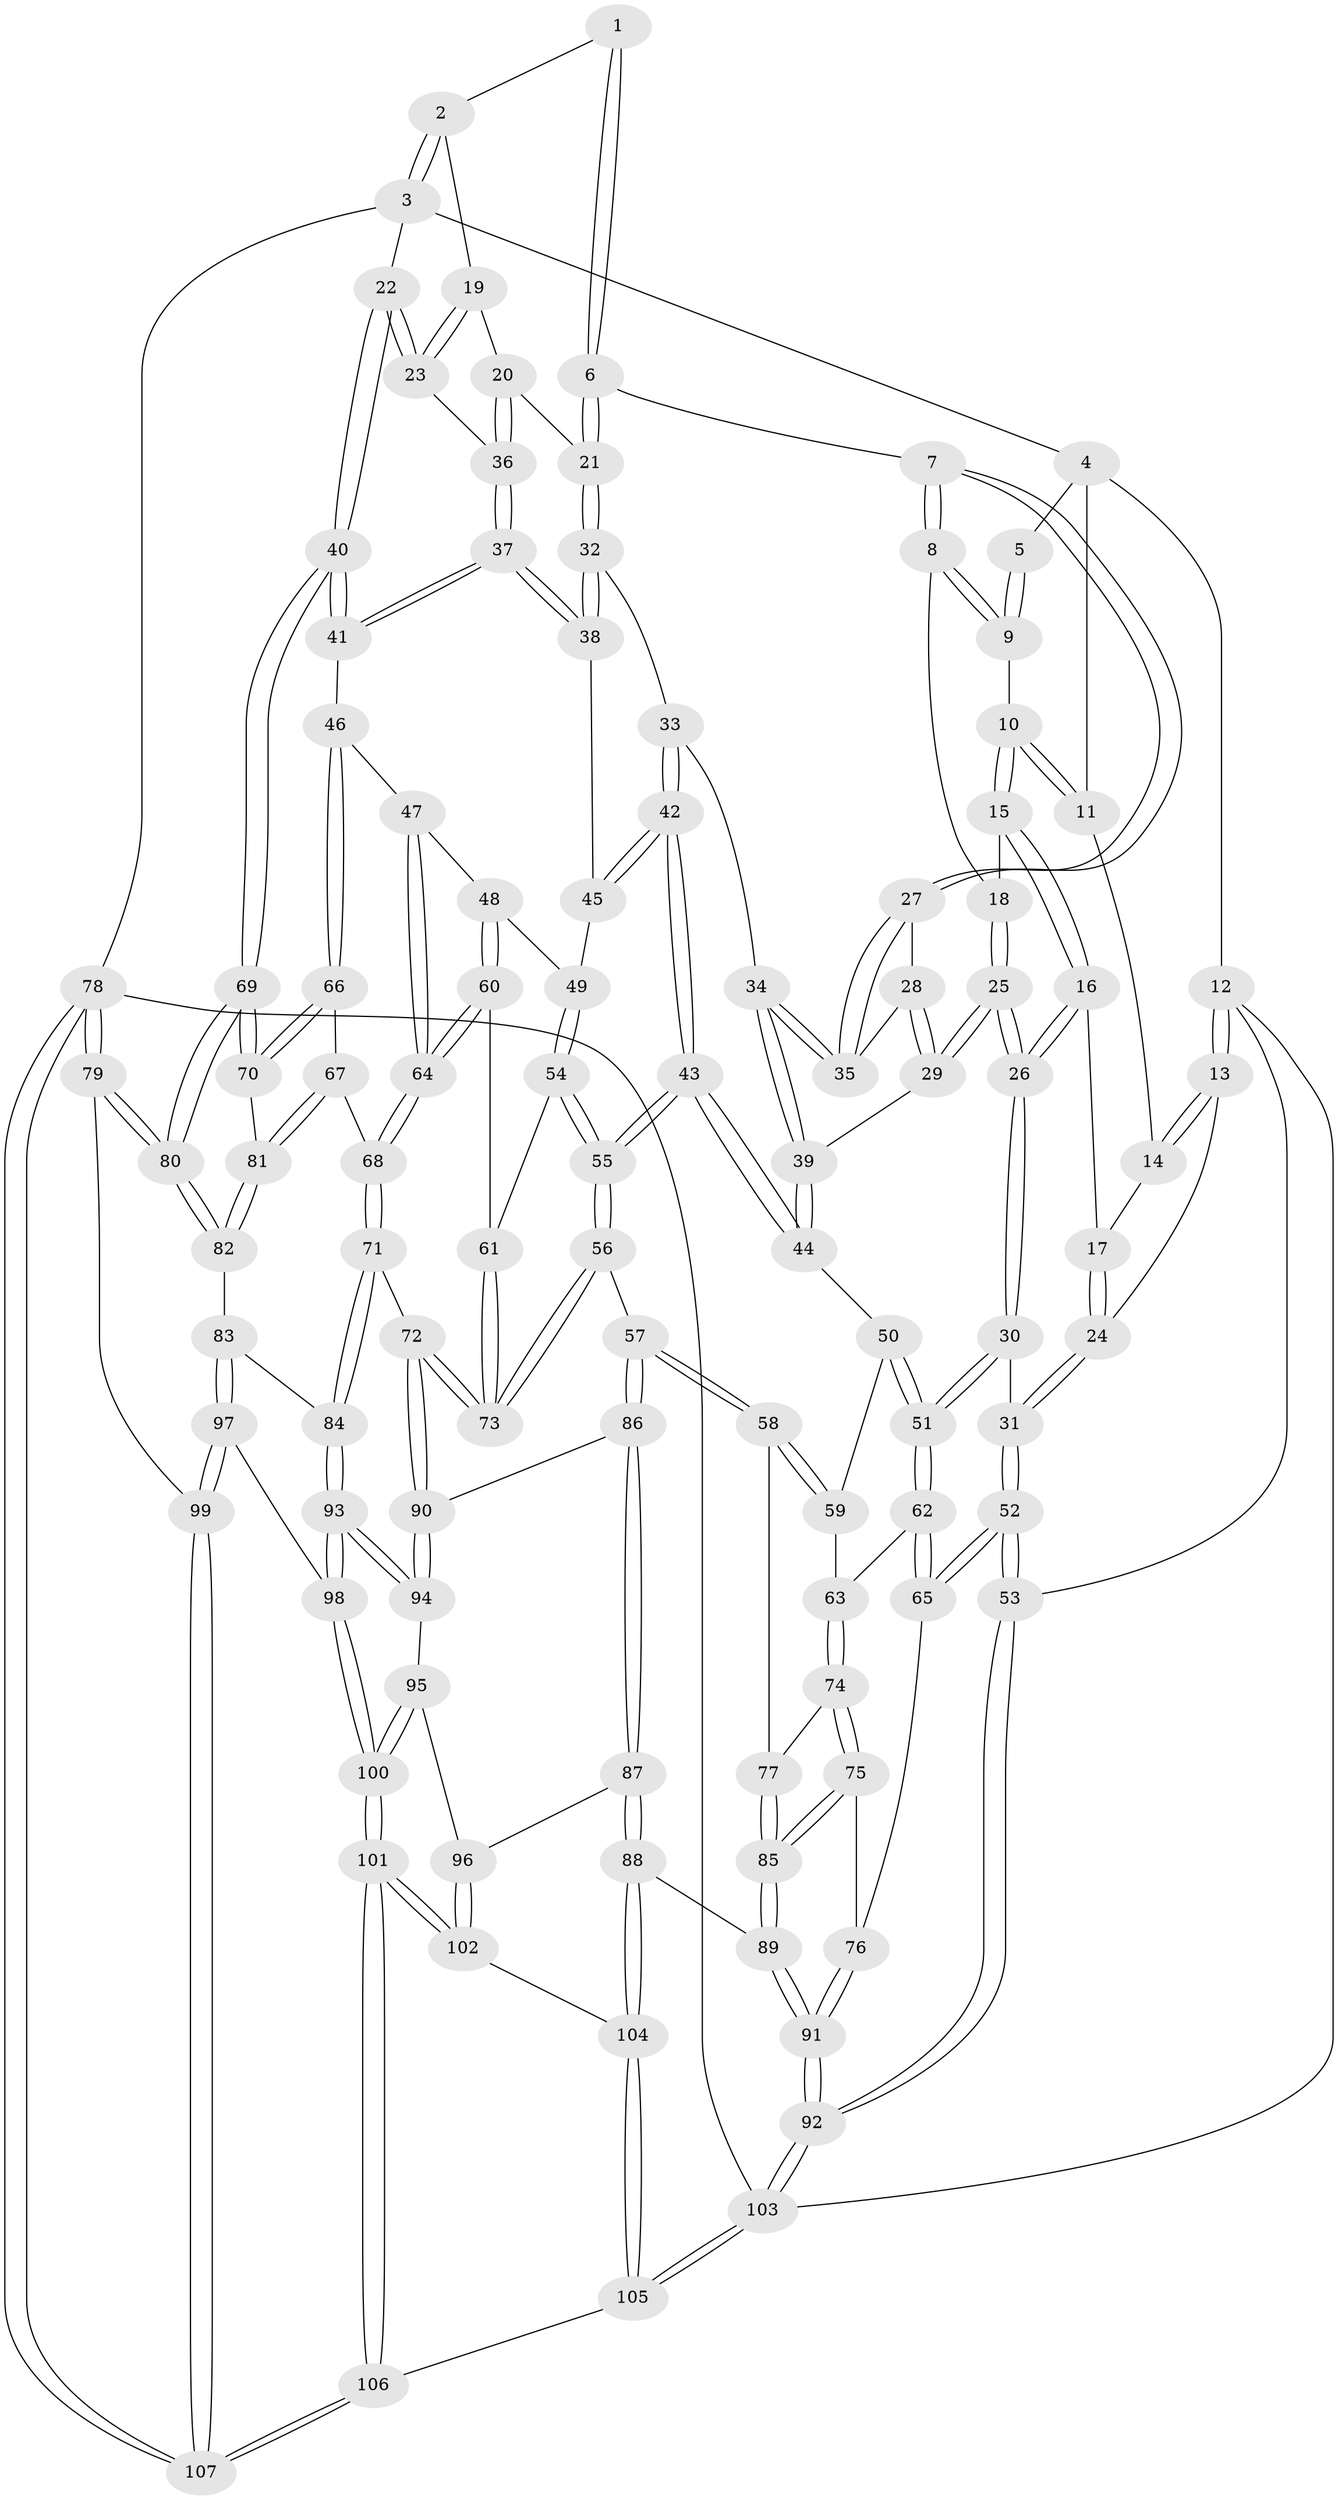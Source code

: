 // Generated by graph-tools (version 1.1) at 2025/51/03/09/25 03:51:07]
// undirected, 107 vertices, 264 edges
graph export_dot {
graph [start="1"]
  node [color=gray90,style=filled];
  1 [pos="+0.6574685948100053+0"];
  2 [pos="+1+0"];
  3 [pos="+1+0"];
  4 [pos="+0.2985684699011615+0"];
  5 [pos="+0.5373763775056318+0"];
  6 [pos="+0.6184327677823712+0.13328385811049095"];
  7 [pos="+0.5866390277213644+0.1483134541058695"];
  8 [pos="+0.5253371193359918+0.1378431187706505"];
  9 [pos="+0.5064354635860033+0.09878538145373321"];
  10 [pos="+0.2982450293994147+0"];
  11 [pos="+0.2929055805678657+0"];
  12 [pos="+0+0.10593507557343963"];
  13 [pos="+0+0.11952764411080956"];
  14 [pos="+0.06209469991024022+0.07398389356288104"];
  15 [pos="+0.2956426644248743+0"];
  16 [pos="+0.24788254181357855+0.11646910802434605"];
  17 [pos="+0.1423681268948213+0.1535728789953529"];
  18 [pos="+0.4421784446214308+0.16115034489053848"];
  19 [pos="+0.9098615655603975+0"];
  20 [pos="+0.7713041434851592+0.17159749207033623"];
  21 [pos="+0.7085432270405204+0.18700697260089796"];
  22 [pos="+1+0.2851498045711523"];
  23 [pos="+0.9436733509061894+0.2346115848911177"];
  24 [pos="+0.07791916115470947+0.2398059668836627"];
  25 [pos="+0.3922979655768301+0.2926624494580906"];
  26 [pos="+0.3098149603187038+0.32376842888336954"];
  27 [pos="+0.573278449828332+0.19014826763924056"];
  28 [pos="+0.48789723518439004+0.2597588869124166"];
  29 [pos="+0.39965679174631336+0.2943028379610969"];
  30 [pos="+0.2909555207648012+0.3521965870541329"];
  31 [pos="+0.13186474957070907+0.3522467033903305"];
  32 [pos="+0.6940906946352987+0.2984107474225065"];
  33 [pos="+0.624189986868401+0.3266086041132471"];
  34 [pos="+0.5817346861334421+0.30303371959015535"];
  35 [pos="+0.5772549062284259+0.288242688842567"];
  36 [pos="+0.8777036561747494+0.29295770182793435"];
  37 [pos="+0.8737439967636422+0.31778442000667256"];
  38 [pos="+0.7348339866486965+0.34005379073478453"];
  39 [pos="+0.49365763262760237+0.34812074664081377"];
  40 [pos="+1+0.3796707986045284"];
  41 [pos="+0.9124404737649972+0.4085096921705021"];
  42 [pos="+0.601323286702728+0.4519620982902517"];
  43 [pos="+0.5995090300953987+0.4579804980946231"];
  44 [pos="+0.5141316361285254+0.39664102089261977"];
  45 [pos="+0.7347744209890921+0.3410516022000537"];
  46 [pos="+0.8989734953575179+0.43316072512223763"];
  47 [pos="+0.8580869672246237+0.4379582933597981"];
  48 [pos="+0.7634577825668204+0.42545659390333984"];
  49 [pos="+0.7397078876886128+0.39651697685299164"];
  50 [pos="+0.4741561267314328+0.43045423447671016"];
  51 [pos="+0.30465162588465416+0.40179191192456626"];
  52 [pos="+0+0.570532140301808"];
  53 [pos="+0+0.5889661011521745"];
  54 [pos="+0.6149675832798256+0.48435471879670705"];
  55 [pos="+0.6074723269909175+0.4847142689396872"];
  56 [pos="+0.5679221772432038+0.5552838590512795"];
  57 [pos="+0.5426504439296586+0.5683535656351433"];
  58 [pos="+0.4975549463594502+0.5529472658200023"];
  59 [pos="+0.4711685054043571+0.4525184474097816"];
  60 [pos="+0.7357268642877204+0.5056331729287531"];
  61 [pos="+0.7009238561386435+0.5049510864624883"];
  62 [pos="+0.30816958354662943+0.42892796892461205"];
  63 [pos="+0.3528345921808479+0.47317174698209924"];
  64 [pos="+0.7533636866296038+0.5180864113398385"];
  65 [pos="+0.2153963493434047+0.5906522971679518"];
  66 [pos="+0.9010387019328193+0.5093619852898115"];
  67 [pos="+0.8897288498544852+0.5351533522799011"];
  68 [pos="+0.7820236551285932+0.5603899149595507"];
  69 [pos="+1+0.5857169539725732"];
  70 [pos="+1+0.5715717051391409"];
  71 [pos="+0.7391849265382847+0.683872931977794"];
  72 [pos="+0.7278544924258871+0.6813562681339241"];
  73 [pos="+0.7130228335935428+0.6667400963598028"];
  74 [pos="+0.3967771320176168+0.5257023896931535"];
  75 [pos="+0.36092984411102547+0.5976867857815525"];
  76 [pos="+0.22312959921600342+0.6008127392991849"];
  77 [pos="+0.4718727433364493+0.5504735589105197"];
  78 [pos="+1+1"];
  79 [pos="+1+0.830760094315872"];
  80 [pos="+1+0.8262886894411923"];
  81 [pos="+0.90693495392941+0.6186682947734318"];
  82 [pos="+0.8900928304949274+0.7092274034682498"];
  83 [pos="+0.8638207898838306+0.7215072448161988"];
  84 [pos="+0.7540927292502627+0.6970675389794214"];
  85 [pos="+0.38160152303455536+0.6675108575169155"];
  86 [pos="+0.5047533583137988+0.7202984676863691"];
  87 [pos="+0.4067658739528898+0.7780014771797766"];
  88 [pos="+0.39466133835038486+0.7827213790758893"];
  89 [pos="+0.38013148723489826+0.7787215180410059"];
  90 [pos="+0.5920698911824761+0.7541611839003246"];
  91 [pos="+0.294901883678885+0.7848226137443707"];
  92 [pos="+0+1"];
  93 [pos="+0.7071408785760122+0.8695378320334586"];
  94 [pos="+0.6024715046448024+0.7849430662027499"];
  95 [pos="+0.5826519421840027+0.8387188158230487"];
  96 [pos="+0.5552075634269884+0.8549832828866917"];
  97 [pos="+0.8586592290162007+0.8264976029695219"];
  98 [pos="+0.7119008990454685+0.8932708910682692"];
  99 [pos="+0.9111323464447512+0.9194787445502351"];
  100 [pos="+0.6895887569567025+1"];
  101 [pos="+0.6845077839585866+1"];
  102 [pos="+0.549870188104091+0.899466190814464"];
  103 [pos="+0+1"];
  104 [pos="+0.42980952565551855+0.8757409763989735"];
  105 [pos="+0.45782224899838053+1"];
  106 [pos="+0.6942703031079593+1"];
  107 [pos="+0.7215001167869132+1"];
  1 -- 2;
  1 -- 6;
  1 -- 6;
  2 -- 3;
  2 -- 3;
  2 -- 19;
  3 -- 4;
  3 -- 22;
  3 -- 78;
  4 -- 5;
  4 -- 11;
  4 -- 12;
  5 -- 9;
  5 -- 9;
  6 -- 7;
  6 -- 21;
  6 -- 21;
  7 -- 8;
  7 -- 8;
  7 -- 27;
  7 -- 27;
  8 -- 9;
  8 -- 9;
  8 -- 18;
  9 -- 10;
  10 -- 11;
  10 -- 11;
  10 -- 15;
  10 -- 15;
  11 -- 14;
  12 -- 13;
  12 -- 13;
  12 -- 53;
  12 -- 103;
  13 -- 14;
  13 -- 14;
  13 -- 24;
  14 -- 17;
  15 -- 16;
  15 -- 16;
  15 -- 18;
  16 -- 17;
  16 -- 26;
  16 -- 26;
  17 -- 24;
  17 -- 24;
  18 -- 25;
  18 -- 25;
  19 -- 20;
  19 -- 23;
  19 -- 23;
  20 -- 21;
  20 -- 36;
  20 -- 36;
  21 -- 32;
  21 -- 32;
  22 -- 23;
  22 -- 23;
  22 -- 40;
  22 -- 40;
  23 -- 36;
  24 -- 31;
  24 -- 31;
  25 -- 26;
  25 -- 26;
  25 -- 29;
  25 -- 29;
  26 -- 30;
  26 -- 30;
  27 -- 28;
  27 -- 35;
  27 -- 35;
  28 -- 29;
  28 -- 29;
  28 -- 35;
  29 -- 39;
  30 -- 31;
  30 -- 51;
  30 -- 51;
  31 -- 52;
  31 -- 52;
  32 -- 33;
  32 -- 38;
  32 -- 38;
  33 -- 34;
  33 -- 42;
  33 -- 42;
  34 -- 35;
  34 -- 35;
  34 -- 39;
  34 -- 39;
  36 -- 37;
  36 -- 37;
  37 -- 38;
  37 -- 38;
  37 -- 41;
  37 -- 41;
  38 -- 45;
  39 -- 44;
  39 -- 44;
  40 -- 41;
  40 -- 41;
  40 -- 69;
  40 -- 69;
  41 -- 46;
  42 -- 43;
  42 -- 43;
  42 -- 45;
  42 -- 45;
  43 -- 44;
  43 -- 44;
  43 -- 55;
  43 -- 55;
  44 -- 50;
  45 -- 49;
  46 -- 47;
  46 -- 66;
  46 -- 66;
  47 -- 48;
  47 -- 64;
  47 -- 64;
  48 -- 49;
  48 -- 60;
  48 -- 60;
  49 -- 54;
  49 -- 54;
  50 -- 51;
  50 -- 51;
  50 -- 59;
  51 -- 62;
  51 -- 62;
  52 -- 53;
  52 -- 53;
  52 -- 65;
  52 -- 65;
  53 -- 92;
  53 -- 92;
  54 -- 55;
  54 -- 55;
  54 -- 61;
  55 -- 56;
  55 -- 56;
  56 -- 57;
  56 -- 73;
  56 -- 73;
  57 -- 58;
  57 -- 58;
  57 -- 86;
  57 -- 86;
  58 -- 59;
  58 -- 59;
  58 -- 77;
  59 -- 63;
  60 -- 61;
  60 -- 64;
  60 -- 64;
  61 -- 73;
  61 -- 73;
  62 -- 63;
  62 -- 65;
  62 -- 65;
  63 -- 74;
  63 -- 74;
  64 -- 68;
  64 -- 68;
  65 -- 76;
  66 -- 67;
  66 -- 70;
  66 -- 70;
  67 -- 68;
  67 -- 81;
  67 -- 81;
  68 -- 71;
  68 -- 71;
  69 -- 70;
  69 -- 70;
  69 -- 80;
  69 -- 80;
  70 -- 81;
  71 -- 72;
  71 -- 84;
  71 -- 84;
  72 -- 73;
  72 -- 73;
  72 -- 90;
  72 -- 90;
  74 -- 75;
  74 -- 75;
  74 -- 77;
  75 -- 76;
  75 -- 85;
  75 -- 85;
  76 -- 91;
  76 -- 91;
  77 -- 85;
  77 -- 85;
  78 -- 79;
  78 -- 79;
  78 -- 107;
  78 -- 107;
  78 -- 103;
  79 -- 80;
  79 -- 80;
  79 -- 99;
  80 -- 82;
  80 -- 82;
  81 -- 82;
  81 -- 82;
  82 -- 83;
  83 -- 84;
  83 -- 97;
  83 -- 97;
  84 -- 93;
  84 -- 93;
  85 -- 89;
  85 -- 89;
  86 -- 87;
  86 -- 87;
  86 -- 90;
  87 -- 88;
  87 -- 88;
  87 -- 96;
  88 -- 89;
  88 -- 104;
  88 -- 104;
  89 -- 91;
  89 -- 91;
  90 -- 94;
  90 -- 94;
  91 -- 92;
  91 -- 92;
  92 -- 103;
  92 -- 103;
  93 -- 94;
  93 -- 94;
  93 -- 98;
  93 -- 98;
  94 -- 95;
  95 -- 96;
  95 -- 100;
  95 -- 100;
  96 -- 102;
  96 -- 102;
  97 -- 98;
  97 -- 99;
  97 -- 99;
  98 -- 100;
  98 -- 100;
  99 -- 107;
  99 -- 107;
  100 -- 101;
  100 -- 101;
  101 -- 102;
  101 -- 102;
  101 -- 106;
  101 -- 106;
  102 -- 104;
  103 -- 105;
  103 -- 105;
  104 -- 105;
  104 -- 105;
  105 -- 106;
  106 -- 107;
  106 -- 107;
}
